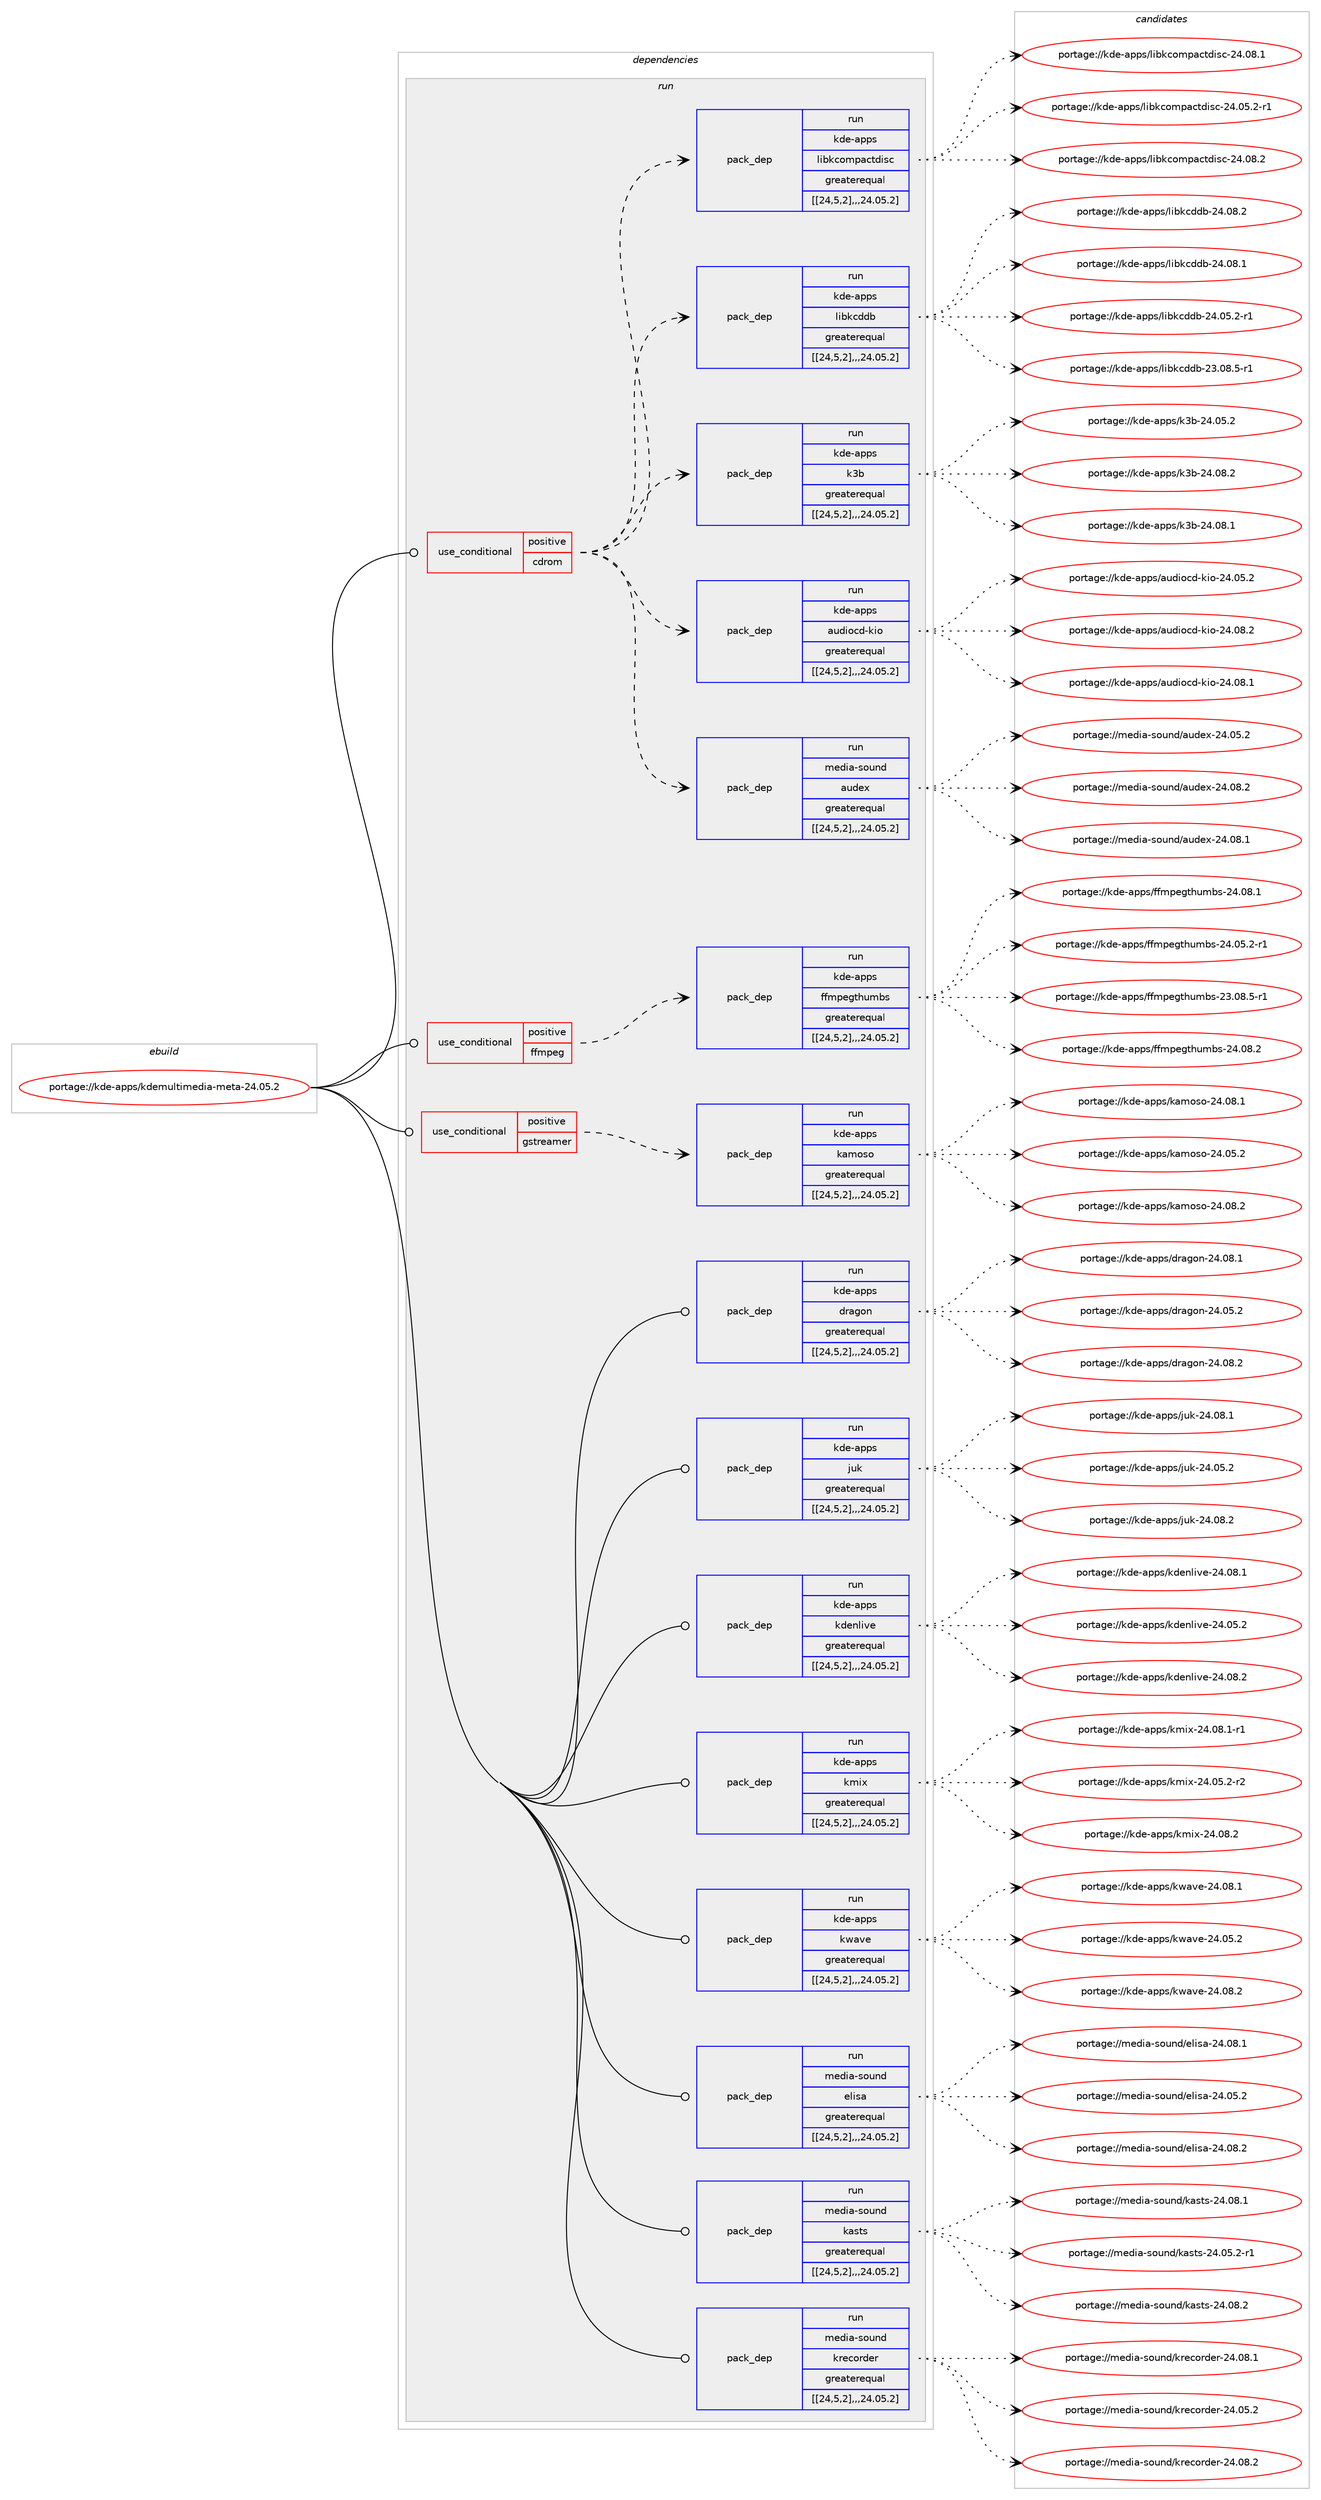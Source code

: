 digraph prolog {

# *************
# Graph options
# *************

newrank=true;
concentrate=true;
compound=true;
graph [rankdir=LR,fontname=Helvetica,fontsize=10,ranksep=1.5];#, ranksep=2.5, nodesep=0.2];
edge  [arrowhead=vee];
node  [fontname=Helvetica,fontsize=10];

# **********
# The ebuild
# **********

subgraph cluster_leftcol {
color=gray;
label=<<i>ebuild</i>>;
id [label="portage://kde-apps/kdemultimedia-meta-24.05.2", color=red, width=4, href="../kde-apps/kdemultimedia-meta-24.05.2.svg"];
}

# ****************
# The dependencies
# ****************

subgraph cluster_midcol {
color=gray;
label=<<i>dependencies</i>>;
subgraph cluster_compile {
fillcolor="#eeeeee";
style=filled;
label=<<i>compile</i>>;
}
subgraph cluster_compileandrun {
fillcolor="#eeeeee";
style=filled;
label=<<i>compile and run</i>>;
}
subgraph cluster_run {
fillcolor="#eeeeee";
style=filled;
label=<<i>run</i>>;
subgraph cond71985 {
dependency266034 [label=<<TABLE BORDER="0" CELLBORDER="1" CELLSPACING="0" CELLPADDING="4"><TR><TD ROWSPAN="3" CELLPADDING="10">use_conditional</TD></TR><TR><TD>positive</TD></TR><TR><TD>cdrom</TD></TR></TABLE>>, shape=none, color=red];
subgraph pack192160 {
dependency266053 [label=<<TABLE BORDER="0" CELLBORDER="1" CELLSPACING="0" CELLPADDING="4" WIDTH="220"><TR><TD ROWSPAN="6" CELLPADDING="30">pack_dep</TD></TR><TR><TD WIDTH="110">run</TD></TR><TR><TD>media-sound</TD></TR><TR><TD>audex</TD></TR><TR><TD>greaterequal</TD></TR><TR><TD>[[24,5,2],,,24.05.2]</TD></TR></TABLE>>, shape=none, color=blue];
}
dependency266034:e -> dependency266053:w [weight=20,style="dashed",arrowhead="vee"];
subgraph pack192184 {
dependency266062 [label=<<TABLE BORDER="0" CELLBORDER="1" CELLSPACING="0" CELLPADDING="4" WIDTH="220"><TR><TD ROWSPAN="6" CELLPADDING="30">pack_dep</TD></TR><TR><TD WIDTH="110">run</TD></TR><TR><TD>kde-apps</TD></TR><TR><TD>audiocd-kio</TD></TR><TR><TD>greaterequal</TD></TR><TR><TD>[[24,5,2],,,24.05.2]</TD></TR></TABLE>>, shape=none, color=blue];
}
dependency266034:e -> dependency266062:w [weight=20,style="dashed",arrowhead="vee"];
subgraph pack192200 {
dependency266102 [label=<<TABLE BORDER="0" CELLBORDER="1" CELLSPACING="0" CELLPADDING="4" WIDTH="220"><TR><TD ROWSPAN="6" CELLPADDING="30">pack_dep</TD></TR><TR><TD WIDTH="110">run</TD></TR><TR><TD>kde-apps</TD></TR><TR><TD>k3b</TD></TR><TR><TD>greaterequal</TD></TR><TR><TD>[[24,5,2],,,24.05.2]</TD></TR></TABLE>>, shape=none, color=blue];
}
dependency266034:e -> dependency266102:w [weight=20,style="dashed",arrowhead="vee"];
subgraph pack192262 {
dependency266159 [label=<<TABLE BORDER="0" CELLBORDER="1" CELLSPACING="0" CELLPADDING="4" WIDTH="220"><TR><TD ROWSPAN="6" CELLPADDING="30">pack_dep</TD></TR><TR><TD WIDTH="110">run</TD></TR><TR><TD>kde-apps</TD></TR><TR><TD>libkcddb</TD></TR><TR><TD>greaterequal</TD></TR><TR><TD>[[24,5,2],,,24.05.2]</TD></TR></TABLE>>, shape=none, color=blue];
}
dependency266034:e -> dependency266159:w [weight=20,style="dashed",arrowhead="vee"];
subgraph pack192275 {
dependency266163 [label=<<TABLE BORDER="0" CELLBORDER="1" CELLSPACING="0" CELLPADDING="4" WIDTH="220"><TR><TD ROWSPAN="6" CELLPADDING="30">pack_dep</TD></TR><TR><TD WIDTH="110">run</TD></TR><TR><TD>kde-apps</TD></TR><TR><TD>libkcompactdisc</TD></TR><TR><TD>greaterequal</TD></TR><TR><TD>[[24,5,2],,,24.05.2]</TD></TR></TABLE>>, shape=none, color=blue];
}
dependency266034:e -> dependency266163:w [weight=20,style="dashed",arrowhead="vee"];
}
id:e -> dependency266034:w [weight=20,style="solid",arrowhead="odot"];
subgraph cond72004 {
dependency266184 [label=<<TABLE BORDER="0" CELLBORDER="1" CELLSPACING="0" CELLPADDING="4"><TR><TD ROWSPAN="3" CELLPADDING="10">use_conditional</TD></TR><TR><TD>positive</TD></TR><TR><TD>ffmpeg</TD></TR></TABLE>>, shape=none, color=red];
subgraph pack192298 {
dependency266191 [label=<<TABLE BORDER="0" CELLBORDER="1" CELLSPACING="0" CELLPADDING="4" WIDTH="220"><TR><TD ROWSPAN="6" CELLPADDING="30">pack_dep</TD></TR><TR><TD WIDTH="110">run</TD></TR><TR><TD>kde-apps</TD></TR><TR><TD>ffmpegthumbs</TD></TR><TR><TD>greaterequal</TD></TR><TR><TD>[[24,5,2],,,24.05.2]</TD></TR></TABLE>>, shape=none, color=blue];
}
dependency266184:e -> dependency266191:w [weight=20,style="dashed",arrowhead="vee"];
}
id:e -> dependency266184:w [weight=20,style="solid",arrowhead="odot"];
subgraph cond72010 {
dependency266243 [label=<<TABLE BORDER="0" CELLBORDER="1" CELLSPACING="0" CELLPADDING="4"><TR><TD ROWSPAN="3" CELLPADDING="10">use_conditional</TD></TR><TR><TD>positive</TD></TR><TR><TD>gstreamer</TD></TR></TABLE>>, shape=none, color=red];
subgraph pack192380 {
dependency266297 [label=<<TABLE BORDER="0" CELLBORDER="1" CELLSPACING="0" CELLPADDING="4" WIDTH="220"><TR><TD ROWSPAN="6" CELLPADDING="30">pack_dep</TD></TR><TR><TD WIDTH="110">run</TD></TR><TR><TD>kde-apps</TD></TR><TR><TD>kamoso</TD></TR><TR><TD>greaterequal</TD></TR><TR><TD>[[24,5,2],,,24.05.2]</TD></TR></TABLE>>, shape=none, color=blue];
}
dependency266243:e -> dependency266297:w [weight=20,style="dashed",arrowhead="vee"];
}
id:e -> dependency266243:w [weight=20,style="solid",arrowhead="odot"];
subgraph pack192413 {
dependency266356 [label=<<TABLE BORDER="0" CELLBORDER="1" CELLSPACING="0" CELLPADDING="4" WIDTH="220"><TR><TD ROWSPAN="6" CELLPADDING="30">pack_dep</TD></TR><TR><TD WIDTH="110">run</TD></TR><TR><TD>kde-apps</TD></TR><TR><TD>dragon</TD></TR><TR><TD>greaterequal</TD></TR><TR><TD>[[24,5,2],,,24.05.2]</TD></TR></TABLE>>, shape=none, color=blue];
}
id:e -> dependency266356:w [weight=20,style="solid",arrowhead="odot"];
subgraph pack192429 {
dependency266360 [label=<<TABLE BORDER="0" CELLBORDER="1" CELLSPACING="0" CELLPADDING="4" WIDTH="220"><TR><TD ROWSPAN="6" CELLPADDING="30">pack_dep</TD></TR><TR><TD WIDTH="110">run</TD></TR><TR><TD>kde-apps</TD></TR><TR><TD>juk</TD></TR><TR><TD>greaterequal</TD></TR><TR><TD>[[24,5,2],,,24.05.2]</TD></TR></TABLE>>, shape=none, color=blue];
}
id:e -> dependency266360:w [weight=20,style="solid",arrowhead="odot"];
subgraph pack192434 {
dependency266396 [label=<<TABLE BORDER="0" CELLBORDER="1" CELLSPACING="0" CELLPADDING="4" WIDTH="220"><TR><TD ROWSPAN="6" CELLPADDING="30">pack_dep</TD></TR><TR><TD WIDTH="110">run</TD></TR><TR><TD>kde-apps</TD></TR><TR><TD>kdenlive</TD></TR><TR><TD>greaterequal</TD></TR><TR><TD>[[24,5,2],,,24.05.2]</TD></TR></TABLE>>, shape=none, color=blue];
}
id:e -> dependency266396:w [weight=20,style="solid",arrowhead="odot"];
subgraph pack192481 {
dependency266453 [label=<<TABLE BORDER="0" CELLBORDER="1" CELLSPACING="0" CELLPADDING="4" WIDTH="220"><TR><TD ROWSPAN="6" CELLPADDING="30">pack_dep</TD></TR><TR><TD WIDTH="110">run</TD></TR><TR><TD>kde-apps</TD></TR><TR><TD>kmix</TD></TR><TR><TD>greaterequal</TD></TR><TR><TD>[[24,5,2],,,24.05.2]</TD></TR></TABLE>>, shape=none, color=blue];
}
id:e -> dependency266453:w [weight=20,style="solid",arrowhead="odot"];
subgraph pack192557 {
dependency266514 [label=<<TABLE BORDER="0" CELLBORDER="1" CELLSPACING="0" CELLPADDING="4" WIDTH="220"><TR><TD ROWSPAN="6" CELLPADDING="30">pack_dep</TD></TR><TR><TD WIDTH="110">run</TD></TR><TR><TD>kde-apps</TD></TR><TR><TD>kwave</TD></TR><TR><TD>greaterequal</TD></TR><TR><TD>[[24,5,2],,,24.05.2]</TD></TR></TABLE>>, shape=none, color=blue];
}
id:e -> dependency266514:w [weight=20,style="solid",arrowhead="odot"];
subgraph pack192575 {
dependency266570 [label=<<TABLE BORDER="0" CELLBORDER="1" CELLSPACING="0" CELLPADDING="4" WIDTH="220"><TR><TD ROWSPAN="6" CELLPADDING="30">pack_dep</TD></TR><TR><TD WIDTH="110">run</TD></TR><TR><TD>media-sound</TD></TR><TR><TD>elisa</TD></TR><TR><TD>greaterequal</TD></TR><TR><TD>[[24,5,2],,,24.05.2]</TD></TR></TABLE>>, shape=none, color=blue];
}
id:e -> dependency266570:w [weight=20,style="solid",arrowhead="odot"];
subgraph pack192665 {
dependency266635 [label=<<TABLE BORDER="0" CELLBORDER="1" CELLSPACING="0" CELLPADDING="4" WIDTH="220"><TR><TD ROWSPAN="6" CELLPADDING="30">pack_dep</TD></TR><TR><TD WIDTH="110">run</TD></TR><TR><TD>media-sound</TD></TR><TR><TD>kasts</TD></TR><TR><TD>greaterequal</TD></TR><TR><TD>[[24,5,2],,,24.05.2]</TD></TR></TABLE>>, shape=none, color=blue];
}
id:e -> dependency266635:w [weight=20,style="solid",arrowhead="odot"];
subgraph pack192692 {
dependency266645 [label=<<TABLE BORDER="0" CELLBORDER="1" CELLSPACING="0" CELLPADDING="4" WIDTH="220"><TR><TD ROWSPAN="6" CELLPADDING="30">pack_dep</TD></TR><TR><TD WIDTH="110">run</TD></TR><TR><TD>media-sound</TD></TR><TR><TD>krecorder</TD></TR><TR><TD>greaterequal</TD></TR><TR><TD>[[24,5,2],,,24.05.2]</TD></TR></TABLE>>, shape=none, color=blue];
}
id:e -> dependency266645:w [weight=20,style="solid",arrowhead="odot"];
}
}

# **************
# The candidates
# **************

subgraph cluster_choices {
rank=same;
color=gray;
label=<<i>candidates</i>>;

subgraph choice192081 {
color=black;
nodesep=1;
choice109101100105974511511111711010047971171001011204550524648564650 [label="portage://media-sound/audex-24.08.2", color=red, width=4,href="../media-sound/audex-24.08.2.svg"];
choice109101100105974511511111711010047971171001011204550524648564649 [label="portage://media-sound/audex-24.08.1", color=red, width=4,href="../media-sound/audex-24.08.1.svg"];
choice109101100105974511511111711010047971171001011204550524648534650 [label="portage://media-sound/audex-24.05.2", color=red, width=4,href="../media-sound/audex-24.05.2.svg"];
dependency266053:e -> choice109101100105974511511111711010047971171001011204550524648564650:w [style=dotted,weight="100"];
dependency266053:e -> choice109101100105974511511111711010047971171001011204550524648564649:w [style=dotted,weight="100"];
dependency266053:e -> choice109101100105974511511111711010047971171001011204550524648534650:w [style=dotted,weight="100"];
}
subgraph choice192092 {
color=black;
nodesep=1;
choice1071001014597112112115479711710010511199100451071051114550524648564650 [label="portage://kde-apps/audiocd-kio-24.08.2", color=red, width=4,href="../kde-apps/audiocd-kio-24.08.2.svg"];
choice1071001014597112112115479711710010511199100451071051114550524648564649 [label="portage://kde-apps/audiocd-kio-24.08.1", color=red, width=4,href="../kde-apps/audiocd-kio-24.08.1.svg"];
choice1071001014597112112115479711710010511199100451071051114550524648534650 [label="portage://kde-apps/audiocd-kio-24.05.2", color=red, width=4,href="../kde-apps/audiocd-kio-24.05.2.svg"];
dependency266062:e -> choice1071001014597112112115479711710010511199100451071051114550524648564650:w [style=dotted,weight="100"];
dependency266062:e -> choice1071001014597112112115479711710010511199100451071051114550524648564649:w [style=dotted,weight="100"];
dependency266062:e -> choice1071001014597112112115479711710010511199100451071051114550524648534650:w [style=dotted,weight="100"];
}
subgraph choice192095 {
color=black;
nodesep=1;
choice10710010145971121121154710751984550524648564650 [label="portage://kde-apps/k3b-24.08.2", color=red, width=4,href="../kde-apps/k3b-24.08.2.svg"];
choice10710010145971121121154710751984550524648564649 [label="portage://kde-apps/k3b-24.08.1", color=red, width=4,href="../kde-apps/k3b-24.08.1.svg"];
choice10710010145971121121154710751984550524648534650 [label="portage://kde-apps/k3b-24.05.2", color=red, width=4,href="../kde-apps/k3b-24.05.2.svg"];
dependency266102:e -> choice10710010145971121121154710751984550524648564650:w [style=dotted,weight="100"];
dependency266102:e -> choice10710010145971121121154710751984550524648564649:w [style=dotted,weight="100"];
dependency266102:e -> choice10710010145971121121154710751984550524648534650:w [style=dotted,weight="100"];
}
subgraph choice192102 {
color=black;
nodesep=1;
choice1071001014597112112115471081059810799100100984550524648564650 [label="portage://kde-apps/libkcddb-24.08.2", color=red, width=4,href="../kde-apps/libkcddb-24.08.2.svg"];
choice1071001014597112112115471081059810799100100984550524648564649 [label="portage://kde-apps/libkcddb-24.08.1", color=red, width=4,href="../kde-apps/libkcddb-24.08.1.svg"];
choice10710010145971121121154710810598107991001009845505246485346504511449 [label="portage://kde-apps/libkcddb-24.05.2-r1", color=red, width=4,href="../kde-apps/libkcddb-24.05.2-r1.svg"];
choice10710010145971121121154710810598107991001009845505146485646534511449 [label="portage://kde-apps/libkcddb-23.08.5-r1", color=red, width=4,href="../kde-apps/libkcddb-23.08.5-r1.svg"];
dependency266159:e -> choice1071001014597112112115471081059810799100100984550524648564650:w [style=dotted,weight="100"];
dependency266159:e -> choice1071001014597112112115471081059810799100100984550524648564649:w [style=dotted,weight="100"];
dependency266159:e -> choice10710010145971121121154710810598107991001009845505246485346504511449:w [style=dotted,weight="100"];
dependency266159:e -> choice10710010145971121121154710810598107991001009845505146485646534511449:w [style=dotted,weight="100"];
}
subgraph choice192104 {
color=black;
nodesep=1;
choice10710010145971121121154710810598107991111091129799116100105115994550524648564650 [label="portage://kde-apps/libkcompactdisc-24.08.2", color=red, width=4,href="../kde-apps/libkcompactdisc-24.08.2.svg"];
choice10710010145971121121154710810598107991111091129799116100105115994550524648564649 [label="portage://kde-apps/libkcompactdisc-24.08.1", color=red, width=4,href="../kde-apps/libkcompactdisc-24.08.1.svg"];
choice107100101459711211211547108105981079911110911297991161001051159945505246485346504511449 [label="portage://kde-apps/libkcompactdisc-24.05.2-r1", color=red, width=4,href="../kde-apps/libkcompactdisc-24.05.2-r1.svg"];
dependency266163:e -> choice10710010145971121121154710810598107991111091129799116100105115994550524648564650:w [style=dotted,weight="100"];
dependency266163:e -> choice10710010145971121121154710810598107991111091129799116100105115994550524648564649:w [style=dotted,weight="100"];
dependency266163:e -> choice107100101459711211211547108105981079911110911297991161001051159945505246485346504511449:w [style=dotted,weight="100"];
}
subgraph choice192107 {
color=black;
nodesep=1;
choice107100101459711211211547102102109112101103116104117109981154550524648564650 [label="portage://kde-apps/ffmpegthumbs-24.08.2", color=red, width=4,href="../kde-apps/ffmpegthumbs-24.08.2.svg"];
choice107100101459711211211547102102109112101103116104117109981154550524648564649 [label="portage://kde-apps/ffmpegthumbs-24.08.1", color=red, width=4,href="../kde-apps/ffmpegthumbs-24.08.1.svg"];
choice1071001014597112112115471021021091121011031161041171099811545505246485346504511449 [label="portage://kde-apps/ffmpegthumbs-24.05.2-r1", color=red, width=4,href="../kde-apps/ffmpegthumbs-24.05.2-r1.svg"];
choice1071001014597112112115471021021091121011031161041171099811545505146485646534511449 [label="portage://kde-apps/ffmpegthumbs-23.08.5-r1", color=red, width=4,href="../kde-apps/ffmpegthumbs-23.08.5-r1.svg"];
dependency266191:e -> choice107100101459711211211547102102109112101103116104117109981154550524648564650:w [style=dotted,weight="100"];
dependency266191:e -> choice107100101459711211211547102102109112101103116104117109981154550524648564649:w [style=dotted,weight="100"];
dependency266191:e -> choice1071001014597112112115471021021091121011031161041171099811545505246485346504511449:w [style=dotted,weight="100"];
dependency266191:e -> choice1071001014597112112115471021021091121011031161041171099811545505146485646534511449:w [style=dotted,weight="100"];
}
subgraph choice192109 {
color=black;
nodesep=1;
choice107100101459711211211547107971091111151114550524648564650 [label="portage://kde-apps/kamoso-24.08.2", color=red, width=4,href="../kde-apps/kamoso-24.08.2.svg"];
choice107100101459711211211547107971091111151114550524648564649 [label="portage://kde-apps/kamoso-24.08.1", color=red, width=4,href="../kde-apps/kamoso-24.08.1.svg"];
choice107100101459711211211547107971091111151114550524648534650 [label="portage://kde-apps/kamoso-24.05.2", color=red, width=4,href="../kde-apps/kamoso-24.05.2.svg"];
dependency266297:e -> choice107100101459711211211547107971091111151114550524648564650:w [style=dotted,weight="100"];
dependency266297:e -> choice107100101459711211211547107971091111151114550524648564649:w [style=dotted,weight="100"];
dependency266297:e -> choice107100101459711211211547107971091111151114550524648534650:w [style=dotted,weight="100"];
}
subgraph choice192112 {
color=black;
nodesep=1;
choice107100101459711211211547100114971031111104550524648564650 [label="portage://kde-apps/dragon-24.08.2", color=red, width=4,href="../kde-apps/dragon-24.08.2.svg"];
choice107100101459711211211547100114971031111104550524648564649 [label="portage://kde-apps/dragon-24.08.1", color=red, width=4,href="../kde-apps/dragon-24.08.1.svg"];
choice107100101459711211211547100114971031111104550524648534650 [label="portage://kde-apps/dragon-24.05.2", color=red, width=4,href="../kde-apps/dragon-24.05.2.svg"];
dependency266356:e -> choice107100101459711211211547100114971031111104550524648564650:w [style=dotted,weight="100"];
dependency266356:e -> choice107100101459711211211547100114971031111104550524648564649:w [style=dotted,weight="100"];
dependency266356:e -> choice107100101459711211211547100114971031111104550524648534650:w [style=dotted,weight="100"];
}
subgraph choice192119 {
color=black;
nodesep=1;
choice1071001014597112112115471061171074550524648564650 [label="portage://kde-apps/juk-24.08.2", color=red, width=4,href="../kde-apps/juk-24.08.2.svg"];
choice1071001014597112112115471061171074550524648564649 [label="portage://kde-apps/juk-24.08.1", color=red, width=4,href="../kde-apps/juk-24.08.1.svg"];
choice1071001014597112112115471061171074550524648534650 [label="portage://kde-apps/juk-24.05.2", color=red, width=4,href="../kde-apps/juk-24.05.2.svg"];
dependency266360:e -> choice1071001014597112112115471061171074550524648564650:w [style=dotted,weight="100"];
dependency266360:e -> choice1071001014597112112115471061171074550524648564649:w [style=dotted,weight="100"];
dependency266360:e -> choice1071001014597112112115471061171074550524648534650:w [style=dotted,weight="100"];
}
subgraph choice192124 {
color=black;
nodesep=1;
choice1071001014597112112115471071001011101081051181014550524648564650 [label="portage://kde-apps/kdenlive-24.08.2", color=red, width=4,href="../kde-apps/kdenlive-24.08.2.svg"];
choice1071001014597112112115471071001011101081051181014550524648564649 [label="portage://kde-apps/kdenlive-24.08.1", color=red, width=4,href="../kde-apps/kdenlive-24.08.1.svg"];
choice1071001014597112112115471071001011101081051181014550524648534650 [label="portage://kde-apps/kdenlive-24.05.2", color=red, width=4,href="../kde-apps/kdenlive-24.05.2.svg"];
dependency266396:e -> choice1071001014597112112115471071001011101081051181014550524648564650:w [style=dotted,weight="100"];
dependency266396:e -> choice1071001014597112112115471071001011101081051181014550524648564649:w [style=dotted,weight="100"];
dependency266396:e -> choice1071001014597112112115471071001011101081051181014550524648534650:w [style=dotted,weight="100"];
}
subgraph choice192146 {
color=black;
nodesep=1;
choice1071001014597112112115471071091051204550524648564650 [label="portage://kde-apps/kmix-24.08.2", color=red, width=4,href="../kde-apps/kmix-24.08.2.svg"];
choice10710010145971121121154710710910512045505246485646494511449 [label="portage://kde-apps/kmix-24.08.1-r1", color=red, width=4,href="../kde-apps/kmix-24.08.1-r1.svg"];
choice10710010145971121121154710710910512045505246485346504511450 [label="portage://kde-apps/kmix-24.05.2-r2", color=red, width=4,href="../kde-apps/kmix-24.05.2-r2.svg"];
dependency266453:e -> choice1071001014597112112115471071091051204550524648564650:w [style=dotted,weight="100"];
dependency266453:e -> choice10710010145971121121154710710910512045505246485646494511449:w [style=dotted,weight="100"];
dependency266453:e -> choice10710010145971121121154710710910512045505246485346504511450:w [style=dotted,weight="100"];
}
subgraph choice192149 {
color=black;
nodesep=1;
choice107100101459711211211547107119971181014550524648564650 [label="portage://kde-apps/kwave-24.08.2", color=red, width=4,href="../kde-apps/kwave-24.08.2.svg"];
choice107100101459711211211547107119971181014550524648564649 [label="portage://kde-apps/kwave-24.08.1", color=red, width=4,href="../kde-apps/kwave-24.08.1.svg"];
choice107100101459711211211547107119971181014550524648534650 [label="portage://kde-apps/kwave-24.05.2", color=red, width=4,href="../kde-apps/kwave-24.05.2.svg"];
dependency266514:e -> choice107100101459711211211547107119971181014550524648564650:w [style=dotted,weight="100"];
dependency266514:e -> choice107100101459711211211547107119971181014550524648564649:w [style=dotted,weight="100"];
dependency266514:e -> choice107100101459711211211547107119971181014550524648534650:w [style=dotted,weight="100"];
}
subgraph choice192170 {
color=black;
nodesep=1;
choice109101100105974511511111711010047101108105115974550524648564650 [label="portage://media-sound/elisa-24.08.2", color=red, width=4,href="../media-sound/elisa-24.08.2.svg"];
choice109101100105974511511111711010047101108105115974550524648564649 [label="portage://media-sound/elisa-24.08.1", color=red, width=4,href="../media-sound/elisa-24.08.1.svg"];
choice109101100105974511511111711010047101108105115974550524648534650 [label="portage://media-sound/elisa-24.05.2", color=red, width=4,href="../media-sound/elisa-24.05.2.svg"];
dependency266570:e -> choice109101100105974511511111711010047101108105115974550524648564650:w [style=dotted,weight="100"];
dependency266570:e -> choice109101100105974511511111711010047101108105115974550524648564649:w [style=dotted,weight="100"];
dependency266570:e -> choice109101100105974511511111711010047101108105115974550524648534650:w [style=dotted,weight="100"];
}
subgraph choice192188 {
color=black;
nodesep=1;
choice109101100105974511511111711010047107971151161154550524648564650 [label="portage://media-sound/kasts-24.08.2", color=red, width=4,href="../media-sound/kasts-24.08.2.svg"];
choice109101100105974511511111711010047107971151161154550524648564649 [label="portage://media-sound/kasts-24.08.1", color=red, width=4,href="../media-sound/kasts-24.08.1.svg"];
choice1091011001059745115111117110100471079711511611545505246485346504511449 [label="portage://media-sound/kasts-24.05.2-r1", color=red, width=4,href="../media-sound/kasts-24.05.2-r1.svg"];
dependency266635:e -> choice109101100105974511511111711010047107971151161154550524648564650:w [style=dotted,weight="100"];
dependency266635:e -> choice109101100105974511511111711010047107971151161154550524648564649:w [style=dotted,weight="100"];
dependency266635:e -> choice1091011001059745115111117110100471079711511611545505246485346504511449:w [style=dotted,weight="100"];
}
subgraph choice192195 {
color=black;
nodesep=1;
choice109101100105974511511111711010047107114101991111141001011144550524648564650 [label="portage://media-sound/krecorder-24.08.2", color=red, width=4,href="../media-sound/krecorder-24.08.2.svg"];
choice109101100105974511511111711010047107114101991111141001011144550524648564649 [label="portage://media-sound/krecorder-24.08.1", color=red, width=4,href="../media-sound/krecorder-24.08.1.svg"];
choice109101100105974511511111711010047107114101991111141001011144550524648534650 [label="portage://media-sound/krecorder-24.05.2", color=red, width=4,href="../media-sound/krecorder-24.05.2.svg"];
dependency266645:e -> choice109101100105974511511111711010047107114101991111141001011144550524648564650:w [style=dotted,weight="100"];
dependency266645:e -> choice109101100105974511511111711010047107114101991111141001011144550524648564649:w [style=dotted,weight="100"];
dependency266645:e -> choice109101100105974511511111711010047107114101991111141001011144550524648534650:w [style=dotted,weight="100"];
}
}

}
